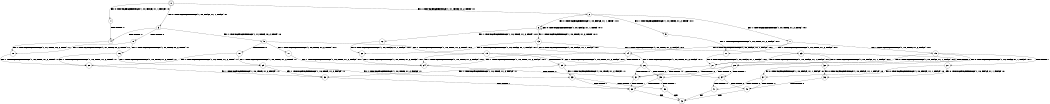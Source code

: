 digraph BCG {
size = "7, 10.5";
center = TRUE;
node [shape = circle];
0 [peripheries = 2];
0 -> 1 [label = "EX !0 !ATOMIC_EXCH_BRANCH (1, +0, FALSE, +1, 1, FALSE) !:0:"];
0 -> 2 [label = "EX !1 !ATOMIC_EXCH_BRANCH (1, +1, TRUE, +0, 2, TRUE) !:0:"];
0 -> 3 [label = "EX !0 !ATOMIC_EXCH_BRANCH (1, +0, FALSE, +1, 1, FALSE) !:0:"];
1 -> 4 [label = "TERMINATE !0"];
2 -> 5 [label = "EX !1 !ATOMIC_EXCH_BRANCH (1, +0, TRUE, +1, 2, TRUE) !:0:1:"];
2 -> 6 [label = "EX !0 !ATOMIC_EXCH_BRANCH (1, +0, FALSE, +1, 1, TRUE) !:0:1:"];
2 -> 7 [label = "EX !1 !ATOMIC_EXCH_BRANCH (1, +0, TRUE, +1, 2, TRUE) !:0:1:"];
3 -> 4 [label = "TERMINATE !0"];
3 -> 8 [label = "TERMINATE !0"];
3 -> 9 [label = "EX !1 !ATOMIC_EXCH_BRANCH (1, +1, TRUE, +0, 2, TRUE) !:0:"];
4 -> 10 [label = "EX !1 !ATOMIC_EXCH_BRANCH (1, +1, TRUE, +0, 2, TRUE) !:1:"];
5 -> 11 [label = "EX !1 !ATOMIC_EXCH_BRANCH (1, +0, TRUE, +1, 2, FALSE) !:0:1:"];
6 -> 12 [label = "EX !1 !ATOMIC_EXCH_BRANCH (1, +0, TRUE, +1, 2, TRUE) !:0:1:"];
6 -> 13 [label = "EX !1 !ATOMIC_EXCH_BRANCH (1, +0, TRUE, +1, 2, TRUE) !:0:1:"];
6 -> 6 [label = "EX !0 !ATOMIC_EXCH_BRANCH (1, +0, FALSE, +1, 1, TRUE) !:0:1:"];
7 -> 11 [label = "EX !1 !ATOMIC_EXCH_BRANCH (1, +0, TRUE, +1, 2, FALSE) !:0:1:"];
7 -> 14 [label = "EX !0 !ATOMIC_EXCH_BRANCH (1, +0, FALSE, +1, 1, FALSE) !:0:1:"];
7 -> 15 [label = "EX !1 !ATOMIC_EXCH_BRANCH (1, +0, TRUE, +1, 2, FALSE) !:0:1:"];
8 -> 10 [label = "EX !1 !ATOMIC_EXCH_BRANCH (1, +1, TRUE, +0, 2, TRUE) !:1:"];
8 -> 16 [label = "EX !1 !ATOMIC_EXCH_BRANCH (1, +1, TRUE, +0, 2, TRUE) !:1:"];
9 -> 17 [label = "EX !1 !ATOMIC_EXCH_BRANCH (1, +0, TRUE, +1, 2, TRUE) !:0:1:"];
9 -> 18 [label = "TERMINATE !0"];
9 -> 19 [label = "EX !1 !ATOMIC_EXCH_BRANCH (1, +0, TRUE, +1, 2, TRUE) !:0:1:"];
10 -> 20 [label = "EX !1 !ATOMIC_EXCH_BRANCH (1, +0, TRUE, +1, 2, TRUE) !:1:"];
11 -> 21 [label = "EX !0 !ATOMIC_EXCH_BRANCH (1, +0, FALSE, +1, 1, FALSE) !:0:1:"];
12 -> 22 [label = "EX !0 !ATOMIC_EXCH_BRANCH (1, +0, FALSE, +1, 1, FALSE) !:0:1:"];
13 -> 22 [label = "EX !0 !ATOMIC_EXCH_BRANCH (1, +0, FALSE, +1, 1, FALSE) !:0:1:"];
13 -> 23 [label = "EX !1 !ATOMIC_EXCH_BRANCH (1, +0, TRUE, +1, 2, FALSE) !:0:1:"];
13 -> 14 [label = "EX !0 !ATOMIC_EXCH_BRANCH (1, +0, FALSE, +1, 1, FALSE) !:0:1:"];
14 -> 24 [label = "EX !1 !ATOMIC_EXCH_BRANCH (1, +0, TRUE, +1, 2, FALSE) !:0:1:"];
14 -> 25 [label = "TERMINATE !0"];
14 -> 26 [label = "EX !1 !ATOMIC_EXCH_BRANCH (1, +0, TRUE, +1, 2, FALSE) !:0:1:"];
15 -> 21 [label = "EX !0 !ATOMIC_EXCH_BRANCH (1, +0, FALSE, +1, 1, FALSE) !:0:1:"];
15 -> 27 [label = "TERMINATE !1"];
15 -> 28 [label = "EX !0 !ATOMIC_EXCH_BRANCH (1, +0, FALSE, +1, 1, FALSE) !:0:1:"];
16 -> 20 [label = "EX !1 !ATOMIC_EXCH_BRANCH (1, +0, TRUE, +1, 2, TRUE) !:1:"];
16 -> 29 [label = "EX !1 !ATOMIC_EXCH_BRANCH (1, +0, TRUE, +1, 2, TRUE) !:1:"];
17 -> 24 [label = "EX !1 !ATOMIC_EXCH_BRANCH (1, +0, TRUE, +1, 2, FALSE) !:0:1:"];
18 -> 20 [label = "EX !1 !ATOMIC_EXCH_BRANCH (1, +0, TRUE, +1, 2, TRUE) !:1:"];
18 -> 29 [label = "EX !1 !ATOMIC_EXCH_BRANCH (1, +0, TRUE, +1, 2, TRUE) !:1:"];
19 -> 24 [label = "EX !1 !ATOMIC_EXCH_BRANCH (1, +0, TRUE, +1, 2, FALSE) !:0:1:"];
19 -> 25 [label = "TERMINATE !0"];
19 -> 26 [label = "EX !1 !ATOMIC_EXCH_BRANCH (1, +0, TRUE, +1, 2, FALSE) !:0:1:"];
20 -> 30 [label = "EX !1 !ATOMIC_EXCH_BRANCH (1, +0, TRUE, +1, 2, FALSE) !:1:"];
21 -> 31 [label = "TERMINATE !0"];
22 -> 24 [label = "EX !1 !ATOMIC_EXCH_BRANCH (1, +0, TRUE, +1, 2, FALSE) !:0:1:"];
23 -> 21 [label = "EX !0 !ATOMIC_EXCH_BRANCH (1, +0, FALSE, +1, 1, FALSE) !:0:1:"];
23 -> 32 [label = "TERMINATE !1"];
23 -> 28 [label = "EX !0 !ATOMIC_EXCH_BRANCH (1, +0, FALSE, +1, 1, FALSE) !:0:1:"];
24 -> 31 [label = "TERMINATE !0"];
25 -> 30 [label = "EX !1 !ATOMIC_EXCH_BRANCH (1, +0, TRUE, +1, 2, FALSE) !:1:"];
25 -> 33 [label = "EX !1 !ATOMIC_EXCH_BRANCH (1, +0, TRUE, +1, 2, FALSE) !:1:"];
26 -> 31 [label = "TERMINATE !0"];
26 -> 34 [label = "TERMINATE !1"];
26 -> 35 [label = "TERMINATE !0"];
27 -> 36 [label = "EX !0 !ATOMIC_EXCH_BRANCH (1, +0, FALSE, +1, 1, FALSE) !:0:"];
27 -> 37 [label = "EX !0 !ATOMIC_EXCH_BRANCH (1, +0, FALSE, +1, 1, FALSE) !:0:"];
28 -> 31 [label = "TERMINATE !0"];
28 -> 34 [label = "TERMINATE !1"];
28 -> 35 [label = "TERMINATE !0"];
29 -> 30 [label = "EX !1 !ATOMIC_EXCH_BRANCH (1, +0, TRUE, +1, 2, FALSE) !:1:"];
29 -> 33 [label = "EX !1 !ATOMIC_EXCH_BRANCH (1, +0, TRUE, +1, 2, FALSE) !:1:"];
30 -> 38 [label = "TERMINATE !1"];
31 -> 38 [label = "TERMINATE !1"];
32 -> 36 [label = "EX !0 !ATOMIC_EXCH_BRANCH (1, +0, FALSE, +1, 1, FALSE) !:0:"];
32 -> 37 [label = "EX !0 !ATOMIC_EXCH_BRANCH (1, +0, FALSE, +1, 1, FALSE) !:0:"];
33 -> 38 [label = "TERMINATE !1"];
33 -> 39 [label = "TERMINATE !1"];
34 -> 40 [label = "TERMINATE !0"];
34 -> 41 [label = "TERMINATE !0"];
35 -> 38 [label = "TERMINATE !1"];
35 -> 39 [label = "TERMINATE !1"];
36 -> 40 [label = "TERMINATE !0"];
37 -> 40 [label = "TERMINATE !0"];
37 -> 41 [label = "TERMINATE !0"];
38 -> 42 [label = "exit"];
39 -> 42 [label = "exit"];
40 -> 42 [label = "exit"];
41 -> 42 [label = "exit"];
}
